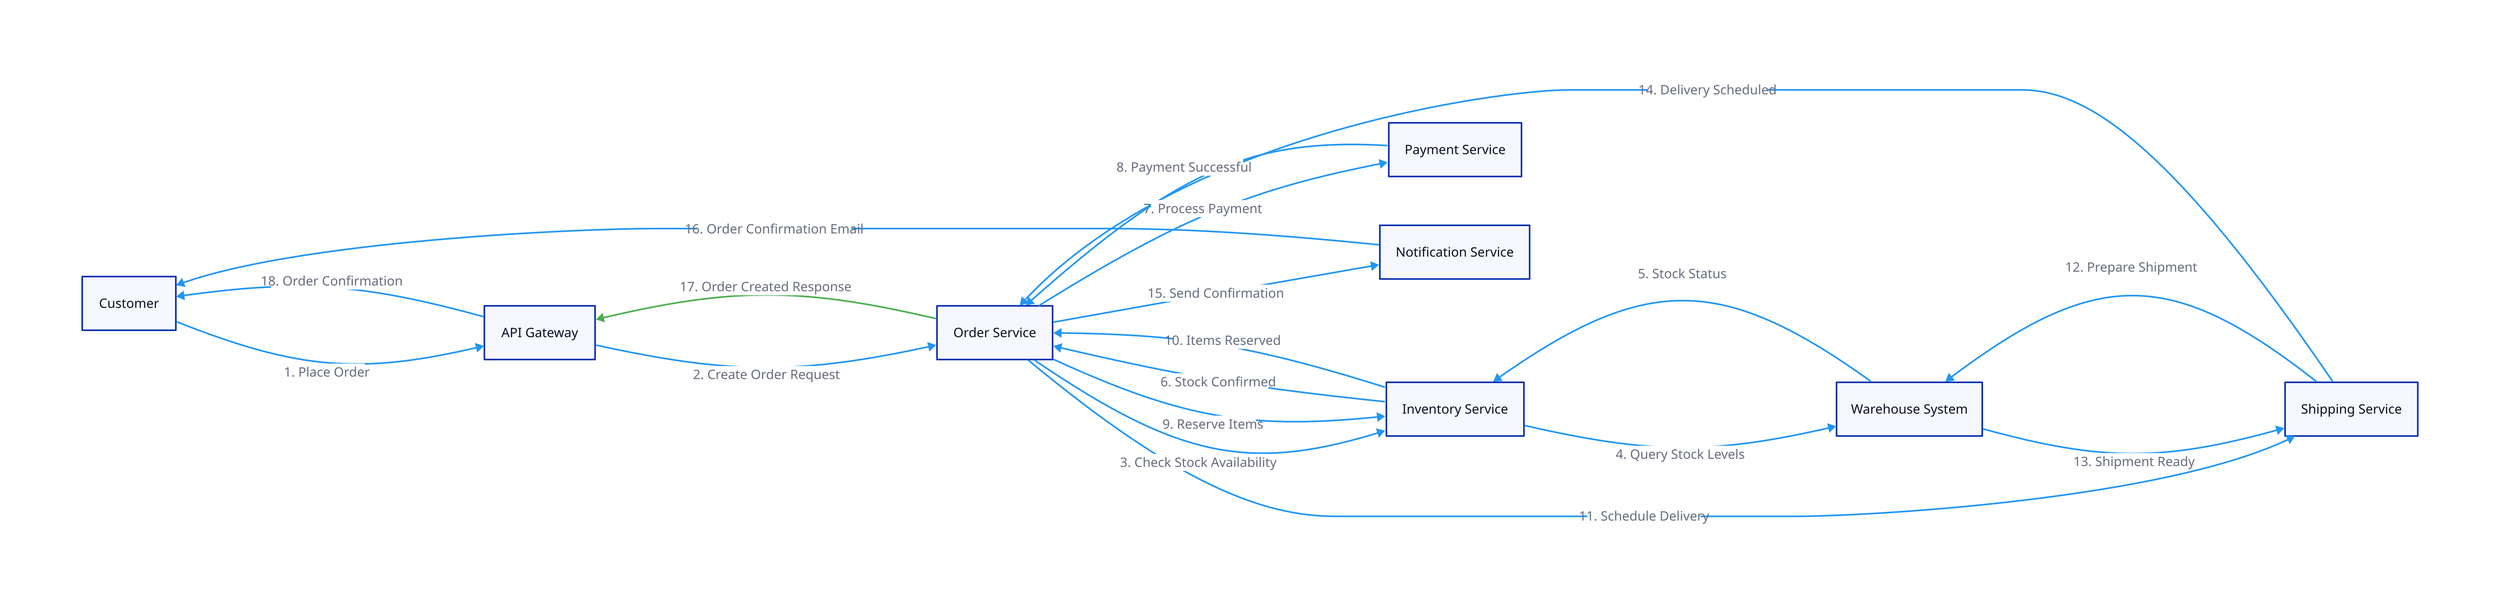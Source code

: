 vars: {
  d2-config: {
    theme-id: 0
  }
}

direction: right

"Customer" -> "API Gateway": "1. Place Order" {
  style.stroke: "#2196f3"
}
"API Gateway" -> "Order Service": "2. Create Order Request" {
  style.stroke: "#2196f3"
}
"Order Service" -> "Inventory Service": "3. Check Stock Availability" {
  style.stroke: "#2196f3"
}
"Inventory Service" -> "Warehouse System": "4. Query Stock Levels" {
  style.stroke: "#2196f3"
}
"Warehouse System" -> "Inventory Service": "5. Stock Status" {
  style.stroke: "#2196f3"
}
"Inventory Service" -> "Order Service": "6. Stock Confirmed" {
  style.stroke: "#2196f3"
}
"Order Service" -> "Payment Service": "7. Process Payment" {
  style.stroke: "#2196f3"
}
"Payment Service" -> "Order Service": "8. Payment Successful" {
  style.stroke: "#2196f3"
}
"Order Service" -> "Inventory Service": "9. Reserve Items" {
  style.stroke: "#2196f3"
}
"Inventory Service" -> "Order Service": "10. Items Reserved" {
  style.stroke: "#2196f3"
}
"Order Service" -> "Shipping Service": "11. Schedule Delivery" {
  style.stroke: "#2196f3"
}
"Shipping Service" -> "Warehouse System": "12. Prepare Shipment" {
  style.stroke: "#2196f3"
}
"Warehouse System" -> "Shipping Service": "13. Shipment Ready" {
  style.stroke: "#2196f3"
}
"Shipping Service" -> "Order Service": "14. Delivery Scheduled" {
  style.stroke: "#2196f3"
}
"Order Service" -> "Notification Service": "15. Send Confirmation" {
  style.stroke: "#2196f3"
}
"Notification Service" -> "Customer": "16. Order Confirmation Email" {
  style.stroke: "#2196f3"
}
"Order Service" -> "API Gateway": "17. Order Created Response" {
  style.stroke: "#4caf50"
  style.stroke-width: 2
}
"API Gateway" -> "Customer": "18. Order Confirmation" {
  style.stroke: "#2196f3"
}
